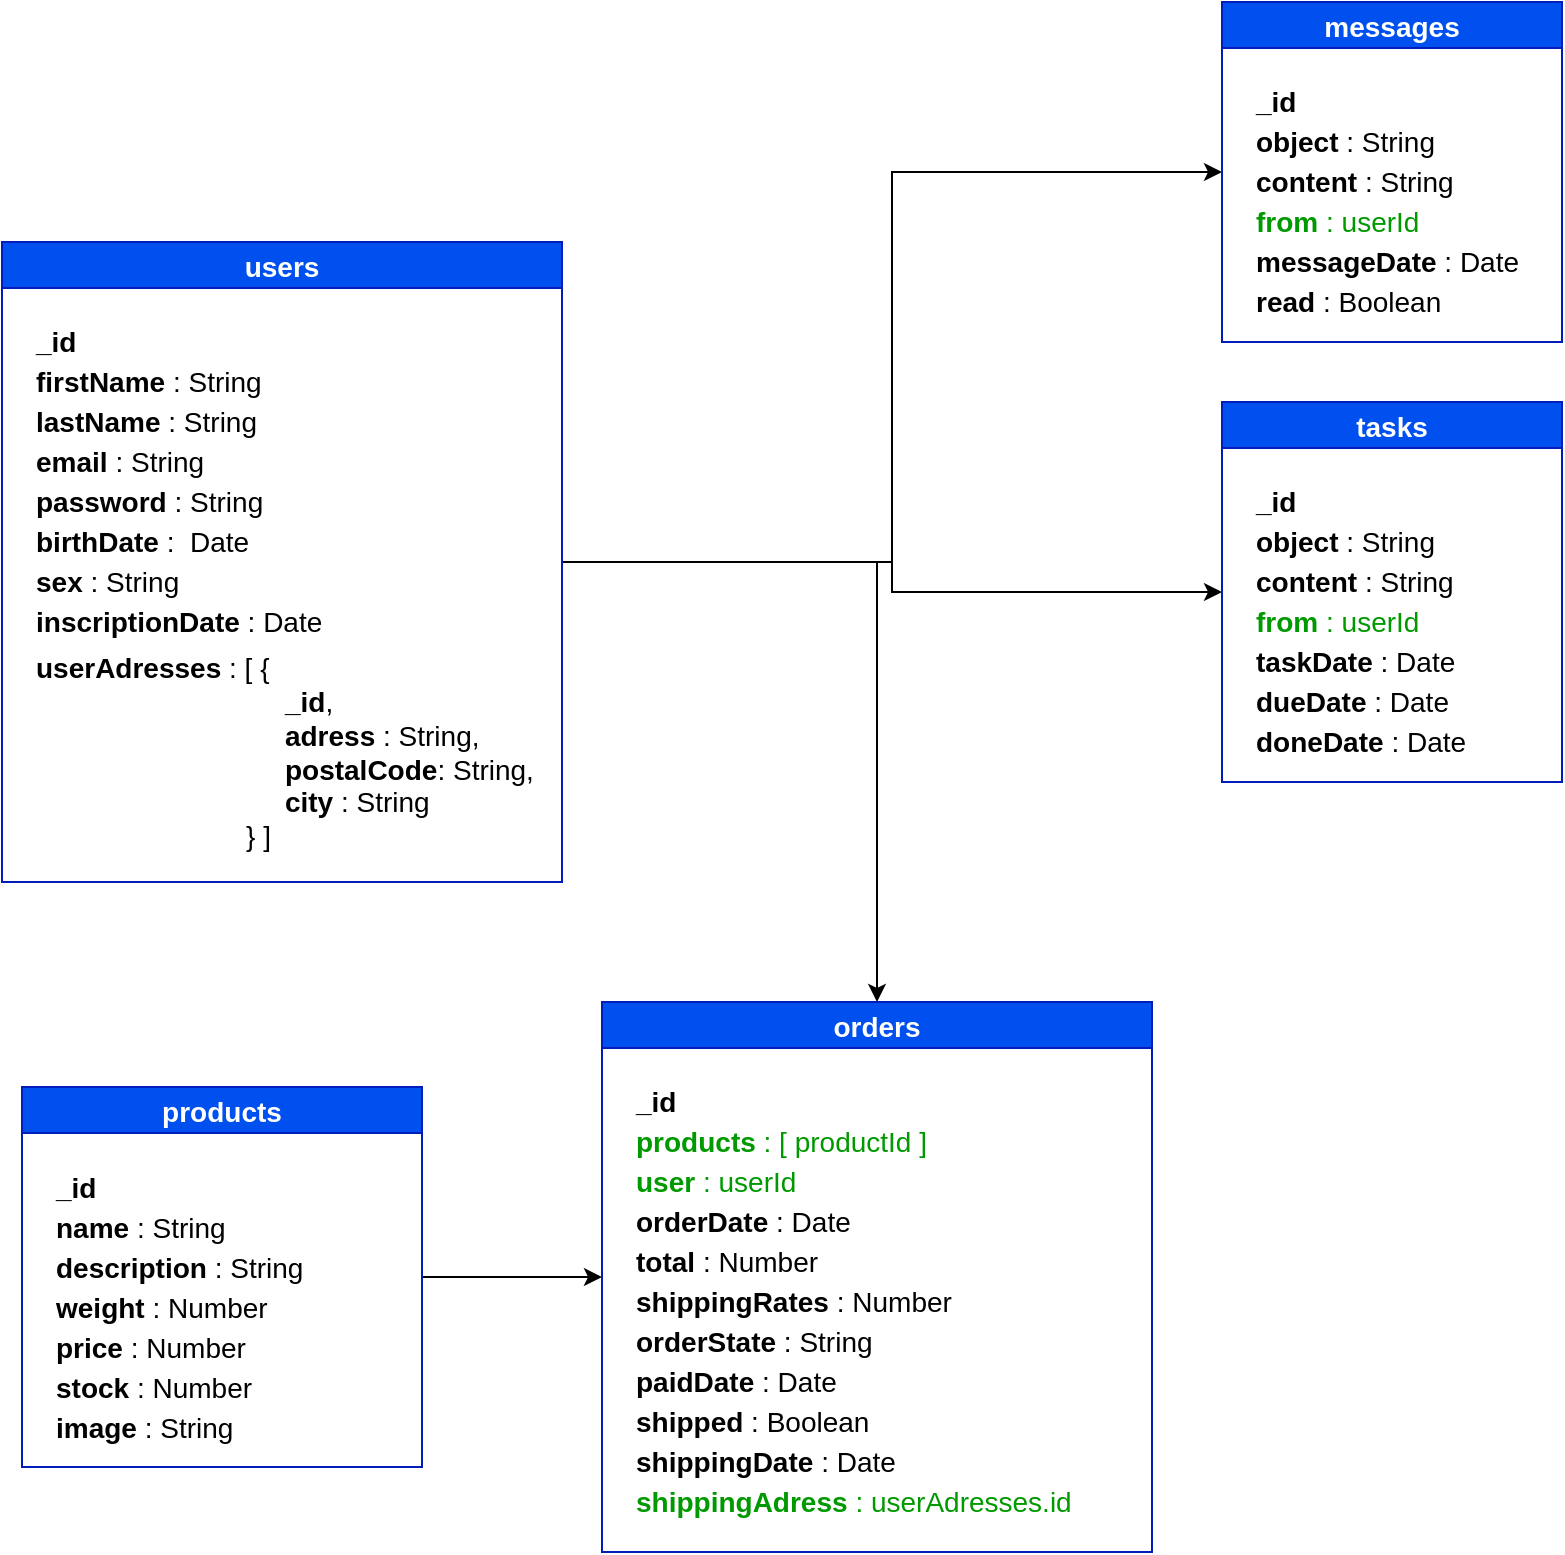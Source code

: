 <mxfile version="15.6.3" type="device"><diagram id="MKM09w8L_rPOxVVxPIHU" name="Page-1"><mxGraphModel dx="1422" dy="766" grid="1" gridSize="10" guides="1" tooltips="1" connect="1" arrows="1" fold="1" page="1" pageScale="1" pageWidth="827" pageHeight="1169" math="0" shadow="0"><root><mxCell id="0"/><mxCell id="1" parent="0"/><mxCell id="WdJQ8Zo3kxR-i_xNqNeh-23" style="edgeStyle=orthogonalEdgeStyle;rounded=0;orthogonalLoop=1;jettySize=auto;html=1;exitX=1;exitY=0.5;exitDx=0;exitDy=0;entryX=0;entryY=0.5;entryDx=0;entryDy=0;fontColor=#009900;" edge="1" parent="1" source="Q6rU6ekbdYR7c0mY3nvo-1" target="WdJQ8Zo3kxR-i_xNqNeh-6"><mxGeometry relative="1" as="geometry"/></mxCell><mxCell id="WdJQ8Zo3kxR-i_xNqNeh-25" style="edgeStyle=orthogonalEdgeStyle;rounded=0;orthogonalLoop=1;jettySize=auto;html=1;entryX=0;entryY=0.5;entryDx=0;entryDy=0;fontColor=#009900;" edge="1" parent="1" source="Q6rU6ekbdYR7c0mY3nvo-1" target="WdJQ8Zo3kxR-i_xNqNeh-15"><mxGeometry relative="1" as="geometry"/></mxCell><mxCell id="WdJQ8Zo3kxR-i_xNqNeh-30" style="edgeStyle=orthogonalEdgeStyle;rounded=0;orthogonalLoop=1;jettySize=auto;html=1;entryX=0.5;entryY=0;entryDx=0;entryDy=0;fontColor=#009900;" edge="1" parent="1" source="Q6rU6ekbdYR7c0mY3nvo-1" target="Q6rU6ekbdYR7c0mY3nvo-29"><mxGeometry relative="1" as="geometry"/></mxCell><mxCell id="Q6rU6ekbdYR7c0mY3nvo-1" value="users" style="swimlane;fillColor=#0050ef;strokeColor=#001DBC;rounded=0;fontSize=14;startSize=23;fontColor=#ffffff;" parent="1" vertex="1"><mxGeometry x="10" y="140" width="280" height="320" as="geometry"><mxRectangle x="30" y="40" width="60" height="23" as="alternateBounds"/></mxGeometry></mxCell><mxCell id="Q6rU6ekbdYR7c0mY3nvo-7" value="&lt;b&gt;_id&lt;/b&gt;" style="text;html=1;align=left;verticalAlign=middle;resizable=0;points=[];autosize=1;strokeColor=none;fillColor=none;fontSize=14;" parent="Q6rU6ekbdYR7c0mY3nvo-1" vertex="1"><mxGeometry x="15" y="40" width="40" height="20" as="geometry"/></mxCell><mxCell id="Q6rU6ekbdYR7c0mY3nvo-9" value="&lt;b&gt;firstName &lt;/b&gt;: String" style="text;html=1;align=left;verticalAlign=middle;resizable=0;points=[];autosize=1;strokeColor=none;fillColor=none;fontSize=14;" parent="Q6rU6ekbdYR7c0mY3nvo-1" vertex="1"><mxGeometry x="15" y="60" width="130" height="20" as="geometry"/></mxCell><mxCell id="Q6rU6ekbdYR7c0mY3nvo-12" value="&lt;b&gt;lastName&lt;/b&gt; : String" style="text;html=1;align=left;verticalAlign=middle;resizable=0;points=[];autosize=1;strokeColor=none;fillColor=none;fontSize=14;" parent="Q6rU6ekbdYR7c0mY3nvo-1" vertex="1"><mxGeometry x="15" y="80" width="130" height="20" as="geometry"/></mxCell><mxCell id="Q6rU6ekbdYR7c0mY3nvo-13" value="&lt;b&gt;email&lt;/b&gt; : String" style="text;html=1;align=left;verticalAlign=middle;resizable=0;points=[];autosize=1;strokeColor=none;fillColor=none;fontSize=14;" parent="Q6rU6ekbdYR7c0mY3nvo-1" vertex="1"><mxGeometry x="15" y="100" width="100" height="20" as="geometry"/></mxCell><mxCell id="Q6rU6ekbdYR7c0mY3nvo-14" value="&lt;b&gt;password &lt;/b&gt;: String" style="text;html=1;align=left;verticalAlign=middle;resizable=0;points=[];autosize=1;strokeColor=none;fillColor=none;fontSize=14;" parent="Q6rU6ekbdYR7c0mY3nvo-1" vertex="1"><mxGeometry x="15" y="120" width="130" height="20" as="geometry"/></mxCell><mxCell id="Q6rU6ekbdYR7c0mY3nvo-15" value="&lt;b&gt;birthDate&lt;/b&gt;&amp;nbsp;:&amp;nbsp; Date" style="text;html=1;align=left;verticalAlign=middle;resizable=0;points=[];autosize=1;strokeColor=none;fillColor=none;fontSize=14;" parent="Q6rU6ekbdYR7c0mY3nvo-1" vertex="1"><mxGeometry x="15" y="140" width="120" height="20" as="geometry"/></mxCell><mxCell id="Q6rU6ekbdYR7c0mY3nvo-16" value="&lt;b&gt;sex&lt;/b&gt; : String" style="text;html=1;align=left;verticalAlign=middle;resizable=0;points=[];autosize=1;strokeColor=none;fillColor=none;fontSize=14;" parent="Q6rU6ekbdYR7c0mY3nvo-1" vertex="1"><mxGeometry x="15" y="160" width="90" height="20" as="geometry"/></mxCell><mxCell id="Q6rU6ekbdYR7c0mY3nvo-19" value="&lt;b&gt;inscriptionDate&amp;nbsp;&lt;/b&gt;: Date" style="text;html=1;align=left;verticalAlign=middle;resizable=0;points=[];autosize=1;strokeColor=none;fillColor=none;fontSize=14;" parent="Q6rU6ekbdYR7c0mY3nvo-1" vertex="1"><mxGeometry x="15" y="180" width="160" height="20" as="geometry"/></mxCell><mxCell id="Q6rU6ekbdYR7c0mY3nvo-48" value="&lt;b&gt;userAdresses&amp;nbsp;&lt;/b&gt;: [ { &lt;br&gt;&lt;span style=&quot;white-space: pre&quot;&gt;&#9;&lt;/span&gt;&lt;span style=&quot;white-space: pre&quot;&gt;&#9;&lt;/span&gt;&lt;span style=&quot;white-space: pre&quot;&gt;&#9;&lt;/span&gt;&lt;span style=&quot;white-space: pre&quot;&gt;&#9;&lt;/span&gt;&lt;b&gt;_id&lt;/b&gt;,&lt;br&gt;&lt;span style=&quot;white-space: pre&quot;&gt;&#9;&lt;/span&gt;&lt;span style=&quot;white-space: pre&quot;&gt;&#9;&lt;/span&gt;&lt;span style=&quot;white-space: pre&quot;&gt;&#9;&lt;/span&gt;&lt;span style=&quot;white-space: pre&quot;&gt;&#9;&lt;/span&gt;&lt;b&gt;adress &lt;/b&gt;: String,&lt;br&gt;&lt;span style=&quot;white-space: pre&quot;&gt;&#9;&lt;/span&gt;&lt;span style=&quot;white-space: pre&quot;&gt;&#9;&lt;/span&gt;&lt;span style=&quot;white-space: pre&quot;&gt;&#9;&lt;/span&gt;&lt;span style=&quot;white-space: pre&quot;&gt;&#9;&lt;/span&gt;&lt;b&gt;postalCode&lt;/b&gt;: String,&lt;br&gt;&lt;span style=&quot;white-space: pre&quot;&gt;&#9;&lt;/span&gt;&lt;span style=&quot;white-space: pre&quot;&gt;&#9;&lt;/span&gt;&lt;span style=&quot;white-space: pre&quot;&gt;&#9;&lt;/span&gt;&lt;span style=&quot;white-space: pre&quot;&gt;&#9;&lt;/span&gt;&lt;b&gt;city &lt;/b&gt;: String&lt;br&gt;&lt;span style=&quot;white-space: pre&quot;&gt;&#9;&lt;/span&gt;&lt;span style=&quot;white-space: pre&quot;&gt;&#9;&lt;/span&gt;&lt;span style=&quot;white-space: pre&quot;&gt;&#9;&lt;/span&gt;&amp;nbsp; &amp;nbsp;} ]" style="text;html=1;align=left;verticalAlign=middle;resizable=0;points=[];autosize=1;strokeColor=none;fillColor=none;fontSize=14;" parent="Q6rU6ekbdYR7c0mY3nvo-1" vertex="1"><mxGeometry x="15" y="200" width="260" height="110" as="geometry"/></mxCell><mxCell id="Q6rU6ekbdYR7c0mY3nvo-51" style="edgeStyle=orthogonalEdgeStyle;rounded=0;orthogonalLoop=1;jettySize=auto;html=1;exitX=1;exitY=0.5;exitDx=0;exitDy=0;entryX=0;entryY=0.5;entryDx=0;entryDy=0;fontSize=14;fontColor=#009900;" parent="1" source="Q6rU6ekbdYR7c0mY3nvo-20" target="Q6rU6ekbdYR7c0mY3nvo-29" edge="1"><mxGeometry relative="1" as="geometry"/></mxCell><mxCell id="Q6rU6ekbdYR7c0mY3nvo-20" value="products" style="swimlane;fillColor=#0050ef;strokeColor=#001DBC;rounded=0;fontSize=14;fontColor=#ffffff;" parent="1" vertex="1"><mxGeometry x="20" y="562.5" width="200" height="190" as="geometry"><mxRectangle x="30" y="40" width="60" height="23" as="alternateBounds"/></mxGeometry></mxCell><mxCell id="Q6rU6ekbdYR7c0mY3nvo-21" value="&lt;b&gt;_id&lt;/b&gt;" style="text;html=1;align=left;verticalAlign=middle;resizable=0;points=[];autosize=1;strokeColor=none;fillColor=none;fontSize=14;" parent="Q6rU6ekbdYR7c0mY3nvo-20" vertex="1"><mxGeometry x="15" y="40" width="40" height="20" as="geometry"/></mxCell><mxCell id="Q6rU6ekbdYR7c0mY3nvo-22" value="&lt;b&gt;name&amp;nbsp;&lt;/b&gt;: String" style="text;html=1;align=left;verticalAlign=middle;resizable=0;points=[];autosize=1;strokeColor=none;fillColor=none;fontSize=14;" parent="Q6rU6ekbdYR7c0mY3nvo-20" vertex="1"><mxGeometry x="15" y="60" width="100" height="20" as="geometry"/></mxCell><mxCell id="Q6rU6ekbdYR7c0mY3nvo-23" value="&lt;b&gt;description&lt;/b&gt; : String" style="text;html=1;align=left;verticalAlign=middle;resizable=0;points=[];autosize=1;strokeColor=none;fillColor=none;fontSize=14;" parent="Q6rU6ekbdYR7c0mY3nvo-20" vertex="1"><mxGeometry x="15" y="80" width="140" height="20" as="geometry"/></mxCell><mxCell id="Q6rU6ekbdYR7c0mY3nvo-24" value="&lt;b&gt;weight&amp;nbsp;&lt;/b&gt;: Number" style="text;html=1;align=left;verticalAlign=middle;resizable=0;points=[];autosize=1;strokeColor=none;fillColor=none;fontSize=14;" parent="Q6rU6ekbdYR7c0mY3nvo-20" vertex="1"><mxGeometry x="15" y="100" width="120" height="20" as="geometry"/></mxCell><mxCell id="Q6rU6ekbdYR7c0mY3nvo-25" value="&lt;b&gt;price&amp;nbsp;&lt;/b&gt;: Number" style="text;html=1;align=left;verticalAlign=middle;resizable=0;points=[];autosize=1;strokeColor=none;fillColor=none;fontSize=14;" parent="Q6rU6ekbdYR7c0mY3nvo-20" vertex="1"><mxGeometry x="15" y="120" width="110" height="20" as="geometry"/></mxCell><mxCell id="Q6rU6ekbdYR7c0mY3nvo-26" value="&lt;b&gt;stock&lt;/b&gt; : Number" style="text;html=1;align=left;verticalAlign=middle;resizable=0;points=[];autosize=1;strokeColor=none;fillColor=none;fontSize=14;" parent="Q6rU6ekbdYR7c0mY3nvo-20" vertex="1"><mxGeometry x="15" y="140" width="110" height="20" as="geometry"/></mxCell><mxCell id="Q6rU6ekbdYR7c0mY3nvo-27" value="&lt;b&gt;image&amp;nbsp;&lt;/b&gt;: String" style="text;html=1;align=left;verticalAlign=middle;resizable=0;points=[];autosize=1;strokeColor=none;fillColor=none;fontSize=14;" parent="Q6rU6ekbdYR7c0mY3nvo-20" vertex="1"><mxGeometry x="15" y="160" width="100" height="20" as="geometry"/></mxCell><mxCell id="Q6rU6ekbdYR7c0mY3nvo-29" value="orders" style="swimlane;fillColor=#0050ef;strokeColor=#001DBC;rounded=0;fontSize=14;fontColor=#ffffff;" parent="1" vertex="1"><mxGeometry x="310" y="520" width="275" height="275" as="geometry"><mxRectangle x="30" y="40" width="60" height="23" as="alternateBounds"/></mxGeometry></mxCell><mxCell id="Q6rU6ekbdYR7c0mY3nvo-30" value="&lt;b&gt;_id&lt;/b&gt;" style="text;html=1;align=left;verticalAlign=middle;resizable=0;points=[];autosize=1;strokeColor=none;fillColor=none;fontSize=14;" parent="Q6rU6ekbdYR7c0mY3nvo-29" vertex="1"><mxGeometry x="15" y="40" width="40" height="20" as="geometry"/></mxCell><mxCell id="Q6rU6ekbdYR7c0mY3nvo-31" value="&lt;b&gt;orderDate&amp;nbsp;&lt;/b&gt;: Date" style="text;html=1;align=left;verticalAlign=middle;resizable=0;points=[];autosize=1;strokeColor=none;fillColor=none;fontSize=14;" parent="Q6rU6ekbdYR7c0mY3nvo-29" vertex="1"><mxGeometry x="15" y="100" width="120" height="20" as="geometry"/></mxCell><mxCell id="Q6rU6ekbdYR7c0mY3nvo-32" value="&lt;b&gt;total&amp;nbsp;&lt;/b&gt;: Number" style="text;html=1;align=left;verticalAlign=middle;resizable=0;points=[];autosize=1;strokeColor=none;fillColor=none;fontSize=14;" parent="Q6rU6ekbdYR7c0mY3nvo-29" vertex="1"><mxGeometry x="15" y="120" width="110" height="20" as="geometry"/></mxCell><mxCell id="Q6rU6ekbdYR7c0mY3nvo-33" value="&lt;b&gt;shippingRates&lt;/b&gt; : Number" style="text;html=1;align=left;verticalAlign=middle;resizable=0;points=[];autosize=1;strokeColor=none;fillColor=none;fontSize=14;" parent="Q6rU6ekbdYR7c0mY3nvo-29" vertex="1"><mxGeometry x="15" y="140" width="170" height="20" as="geometry"/></mxCell><mxCell id="Q6rU6ekbdYR7c0mY3nvo-34" value="&lt;b&gt;orderState&amp;nbsp;&lt;/b&gt;: String" style="text;html=1;align=left;verticalAlign=middle;resizable=0;points=[];autosize=1;strokeColor=none;fillColor=none;fontSize=14;" parent="Q6rU6ekbdYR7c0mY3nvo-29" vertex="1"><mxGeometry x="15" y="160" width="130" height="20" as="geometry"/></mxCell><mxCell id="Q6rU6ekbdYR7c0mY3nvo-35" value="&lt;b&gt;paidDate&lt;/b&gt; : Date" style="text;html=1;align=left;verticalAlign=middle;resizable=0;points=[];autosize=1;strokeColor=none;fillColor=none;fontSize=14;" parent="Q6rU6ekbdYR7c0mY3nvo-29" vertex="1"><mxGeometry x="15" y="180" width="120" height="20" as="geometry"/></mxCell><mxCell id="Q6rU6ekbdYR7c0mY3nvo-36" value="&lt;b&gt;shipped&lt;/b&gt;&amp;nbsp;: Boolean" style="text;html=1;align=left;verticalAlign=middle;resizable=0;points=[];autosize=1;strokeColor=none;fillColor=none;fontSize=14;" parent="Q6rU6ekbdYR7c0mY3nvo-29" vertex="1"><mxGeometry x="15" y="200" width="130" height="20" as="geometry"/></mxCell><mxCell id="Q6rU6ekbdYR7c0mY3nvo-37" value="&lt;b&gt;shippingDate&amp;nbsp;&lt;/b&gt;: Date" style="text;html=1;align=left;verticalAlign=middle;resizable=0;points=[];autosize=1;strokeColor=none;fillColor=none;fontSize=14;" parent="Q6rU6ekbdYR7c0mY3nvo-29" vertex="1"><mxGeometry x="15" y="220" width="150" height="20" as="geometry"/></mxCell><mxCell id="Q6rU6ekbdYR7c0mY3nvo-50" value="&lt;font color=&quot;#009900&quot;&gt;&lt;b&gt;products &lt;/b&gt;: [ productId ]&lt;/font&gt;" style="text;html=1;align=left;verticalAlign=middle;resizable=0;points=[];autosize=1;strokeColor=none;fillColor=none;fontSize=14;" parent="Q6rU6ekbdYR7c0mY3nvo-29" vertex="1"><mxGeometry x="15" y="60" width="160" height="20" as="geometry"/></mxCell><mxCell id="Q6rU6ekbdYR7c0mY3nvo-52" value="&lt;font color=&quot;#009900&quot;&gt;&lt;b&gt;user&amp;nbsp;&lt;/b&gt;: userId&lt;/font&gt;" style="text;html=1;align=left;verticalAlign=middle;resizable=0;points=[];autosize=1;strokeColor=none;fillColor=none;fontSize=14;" parent="Q6rU6ekbdYR7c0mY3nvo-29" vertex="1"><mxGeometry x="15" y="80" width="100" height="20" as="geometry"/></mxCell><mxCell id="WdJQ8Zo3kxR-i_xNqNeh-3" value="&lt;font color=&quot;#009900&quot;&gt;&lt;b&gt;shippingAdress&amp;nbsp;&lt;/b&gt;: userAdresses.id&lt;/font&gt;" style="text;html=1;align=left;verticalAlign=middle;resizable=0;points=[];autosize=1;strokeColor=none;fillColor=none;fontSize=14;" vertex="1" parent="Q6rU6ekbdYR7c0mY3nvo-29"><mxGeometry x="15" y="240" width="230" height="20" as="geometry"/></mxCell><mxCell id="WdJQ8Zo3kxR-i_xNqNeh-6" value="messages" style="swimlane;fillColor=#0050ef;strokeColor=#001DBC;rounded=0;fontSize=14;fontColor=#ffffff;" vertex="1" parent="1"><mxGeometry x="620" y="20" width="170" height="170" as="geometry"><mxRectangle x="30" y="40" width="60" height="23" as="alternateBounds"/></mxGeometry></mxCell><mxCell id="WdJQ8Zo3kxR-i_xNqNeh-7" value="&lt;b&gt;_id&lt;/b&gt;" style="text;html=1;align=left;verticalAlign=middle;resizable=0;points=[];autosize=1;strokeColor=none;fillColor=none;fontSize=14;" vertex="1" parent="WdJQ8Zo3kxR-i_xNqNeh-6"><mxGeometry x="15" y="40" width="40" height="20" as="geometry"/></mxCell><mxCell id="WdJQ8Zo3kxR-i_xNqNeh-8" value="&lt;b&gt;object&amp;nbsp;&lt;/b&gt;: String" style="text;html=1;align=left;verticalAlign=middle;resizable=0;points=[];autosize=1;strokeColor=none;fillColor=none;fontSize=14;" vertex="1" parent="WdJQ8Zo3kxR-i_xNqNeh-6"><mxGeometry x="15" y="60" width="100" height="20" as="geometry"/></mxCell><mxCell id="WdJQ8Zo3kxR-i_xNqNeh-9" value="&lt;b&gt;content&lt;/b&gt; : String" style="text;html=1;align=left;verticalAlign=middle;resizable=0;points=[];autosize=1;strokeColor=none;fillColor=none;fontSize=14;" vertex="1" parent="WdJQ8Zo3kxR-i_xNqNeh-6"><mxGeometry x="15" y="80" width="110" height="20" as="geometry"/></mxCell><mxCell id="WdJQ8Zo3kxR-i_xNqNeh-10" value="&lt;font color=&quot;#009900&quot;&gt;&lt;b&gt;from&amp;nbsp;&lt;/b&gt;: userId&lt;/font&gt;" style="text;html=1;align=left;verticalAlign=middle;resizable=0;points=[];autosize=1;strokeColor=none;fillColor=none;fontSize=14;" vertex="1" parent="WdJQ8Zo3kxR-i_xNqNeh-6"><mxGeometry x="15" y="100" width="100" height="20" as="geometry"/></mxCell><mxCell id="WdJQ8Zo3kxR-i_xNqNeh-11" value="&lt;b&gt;messageDate&amp;nbsp;&lt;/b&gt;: Date" style="text;html=1;align=left;verticalAlign=middle;resizable=0;points=[];autosize=1;strokeColor=none;fillColor=none;fontSize=14;" vertex="1" parent="WdJQ8Zo3kxR-i_xNqNeh-6"><mxGeometry x="15" y="120" width="150" height="20" as="geometry"/></mxCell><mxCell id="WdJQ8Zo3kxR-i_xNqNeh-14" value="&lt;b&gt;read&amp;nbsp;&lt;/b&gt;: Boolean" style="text;html=1;align=left;verticalAlign=middle;resizable=0;points=[];autosize=1;strokeColor=none;fillColor=none;fontSize=14;" vertex="1" parent="WdJQ8Zo3kxR-i_xNqNeh-6"><mxGeometry x="15" y="140" width="110" height="20" as="geometry"/></mxCell><mxCell id="WdJQ8Zo3kxR-i_xNqNeh-15" value="tasks" style="swimlane;fillColor=#0050ef;strokeColor=#001DBC;rounded=0;fontSize=14;fontColor=#ffffff;" vertex="1" parent="1"><mxGeometry x="620" y="220" width="170" height="190" as="geometry"><mxRectangle x="30" y="40" width="60" height="23" as="alternateBounds"/></mxGeometry></mxCell><mxCell id="WdJQ8Zo3kxR-i_xNqNeh-16" value="&lt;b&gt;_id&lt;/b&gt;" style="text;html=1;align=left;verticalAlign=middle;resizable=0;points=[];autosize=1;strokeColor=none;fillColor=none;fontSize=14;" vertex="1" parent="WdJQ8Zo3kxR-i_xNqNeh-15"><mxGeometry x="15" y="40" width="40" height="20" as="geometry"/></mxCell><mxCell id="WdJQ8Zo3kxR-i_xNqNeh-17" value="&lt;b&gt;object&amp;nbsp;&lt;/b&gt;: String" style="text;html=1;align=left;verticalAlign=middle;resizable=0;points=[];autosize=1;strokeColor=none;fillColor=none;fontSize=14;" vertex="1" parent="WdJQ8Zo3kxR-i_xNqNeh-15"><mxGeometry x="15" y="60" width="100" height="20" as="geometry"/></mxCell><mxCell id="WdJQ8Zo3kxR-i_xNqNeh-18" value="&lt;b&gt;content&lt;/b&gt; : String" style="text;html=1;align=left;verticalAlign=middle;resizable=0;points=[];autosize=1;strokeColor=none;fillColor=none;fontSize=14;" vertex="1" parent="WdJQ8Zo3kxR-i_xNqNeh-15"><mxGeometry x="15" y="80" width="110" height="20" as="geometry"/></mxCell><mxCell id="WdJQ8Zo3kxR-i_xNqNeh-19" value="&lt;font color=&quot;#009900&quot;&gt;&lt;b&gt;from&amp;nbsp;&lt;/b&gt;: userId&lt;/font&gt;" style="text;html=1;align=left;verticalAlign=middle;resizable=0;points=[];autosize=1;strokeColor=none;fillColor=none;fontSize=14;" vertex="1" parent="WdJQ8Zo3kxR-i_xNqNeh-15"><mxGeometry x="15" y="100" width="100" height="20" as="geometry"/></mxCell><mxCell id="WdJQ8Zo3kxR-i_xNqNeh-20" value="&lt;b&gt;taskDate&amp;nbsp;&lt;/b&gt;: Date" style="text;html=1;align=left;verticalAlign=middle;resizable=0;points=[];autosize=1;strokeColor=none;fillColor=none;fontSize=14;" vertex="1" parent="WdJQ8Zo3kxR-i_xNqNeh-15"><mxGeometry x="15" y="120" width="120" height="20" as="geometry"/></mxCell><mxCell id="WdJQ8Zo3kxR-i_xNqNeh-21" value="&lt;b&gt;dueDate&amp;nbsp;&lt;/b&gt;: Date" style="text;html=1;align=left;verticalAlign=middle;resizable=0;points=[];autosize=1;strokeColor=none;fillColor=none;fontSize=14;" vertex="1" parent="WdJQ8Zo3kxR-i_xNqNeh-15"><mxGeometry x="15" y="140" width="110" height="20" as="geometry"/></mxCell><mxCell id="WdJQ8Zo3kxR-i_xNqNeh-22" value="&lt;b&gt;doneDate&amp;nbsp;&lt;/b&gt;: Date" style="text;html=1;align=left;verticalAlign=middle;resizable=0;points=[];autosize=1;strokeColor=none;fillColor=none;fontSize=14;" vertex="1" parent="WdJQ8Zo3kxR-i_xNqNeh-15"><mxGeometry x="15" y="160" width="120" height="20" as="geometry"/></mxCell></root></mxGraphModel></diagram></mxfile>